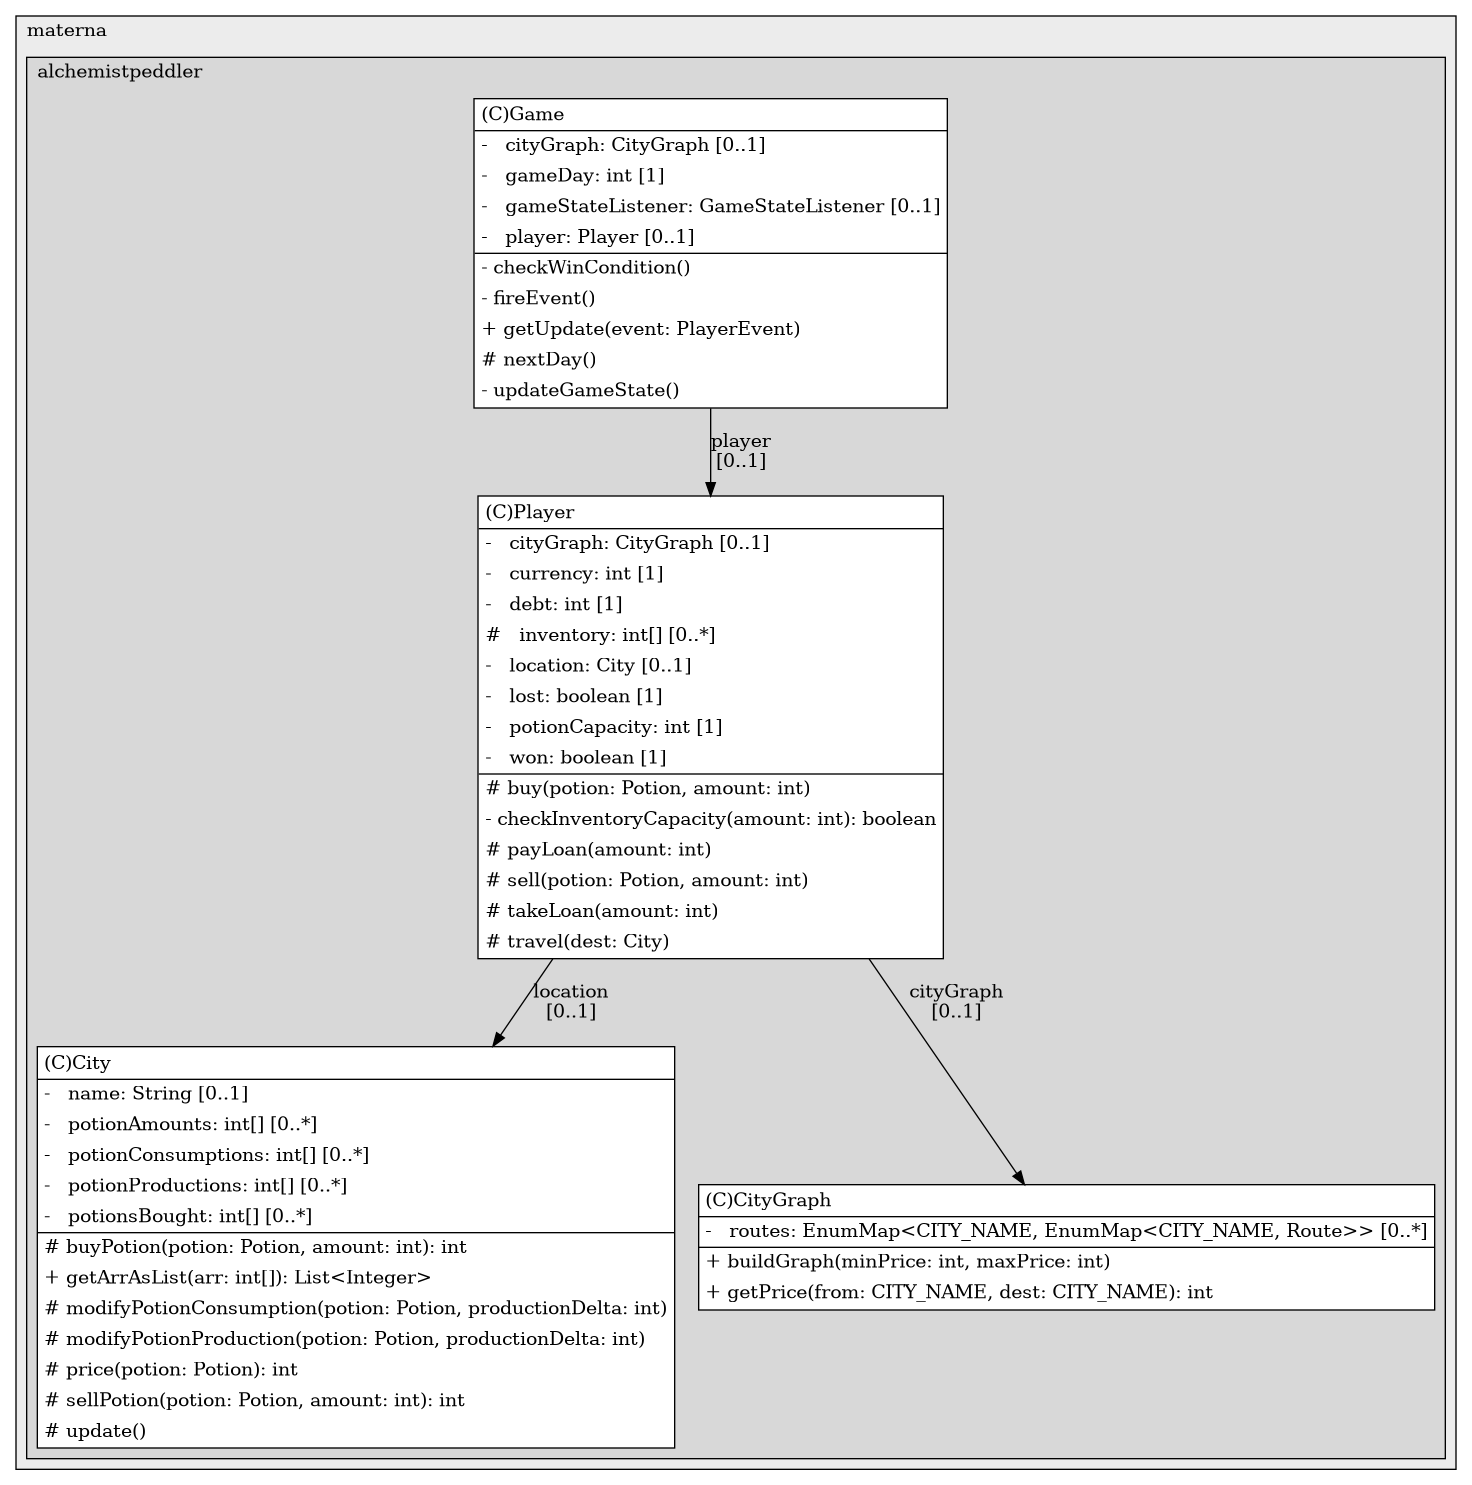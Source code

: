 @startuml

/' diagram meta data start
config=StructureConfiguration;
{
  "projectClassification": {
    "searchMode": "OpenProject", // OpenProject, AllProjects
    "includedProjects": "",
    "pathEndKeywords": "*.impl",
    "isClientPath": "",
    "isClientName": "",
    "isTestPath": "",
    "isTestName": "",
    "isMappingPath": "",
    "isMappingName": "",
    "isDataAccessPath": "",
    "isDataAccessName": "",
    "isDataStructurePath": "",
    "isDataStructureName": "",
    "isInterfaceStructuresPath": "",
    "isInterfaceStructuresName": "",
    "isEntryPointPath": "",
    "isEntryPointName": "",
    "treatFinalFieldsAsMandatory": false
  },
  "graphRestriction": {
    "classPackageExcludeFilter": "",
    "classPackageIncludeFilter": "",
    "classNameExcludeFilter": "",
    "classNameIncludeFilter": "",
    "methodNameExcludeFilter": "",
    "methodNameIncludeFilter": "",
    "removeByInheritance": "", // inheritance/annotation based filtering is done in a second step
    "removeByAnnotation": "",
    "removeByClassPackage": "", // cleanup the graph after inheritance/annotation based filtering is done
    "removeByClassName": "",
    "cutMappings": false,
    "cutEnum": true,
    "cutTests": true,
    "cutClient": true,
    "cutDataAccess": true,
    "cutInterfaceStructures": true,
    "cutDataStructures": true,
    "cutGetterAndSetter": true,
    "cutConstructors": true
  },
  "graphTraversal": {
    "forwardDepth": 1,
    "backwardDepth": 1,
    "classPackageExcludeFilter": "",
    "classPackageIncludeFilter": "",
    "classNameExcludeFilter": "",
    "classNameIncludeFilter": "",
    "methodNameExcludeFilter": "",
    "methodNameIncludeFilter": "",
    "hideMappings": false,
    "hideDataStructures": false,
    "hidePrivateMethods": true,
    "hideInterfaceCalls": true, // indirection: implementation -> interface (is hidden) -> implementation
    "onlyShowApplicationEntryPoints": false, // root node is included
    "useMethodCallsForStructureDiagram": "ForwardOnly" // ForwardOnly, BothDirections, No
  },
  "details": {
    "aggregation": "GroupByClass", // ByClass, GroupByClass, None
    "showClassGenericTypes": true,
    "showMethods": true,
    "showMethodParameterNames": true,
    "showMethodParameterTypes": true,
    "showMethodReturnType": true,
    "showPackageLevels": 2,
    "showDetailedClassStructure": true
  },
  "rootClass": "de.materna.alchemistpeddler.gamelogic.Player",
  "extensionCallbackMethod": "" // qualified.class.name#methodName - signature: public static String method(String)
}
diagram meta data end '/



digraph g {
    rankdir="TB"
    splines=polyline
    

'nodes 
subgraph cluster_840931456 { 
   	label=materna
	labeljust=l
	fillcolor="#ececec"
	style=filled
   
   subgraph cluster_1737524960 { 
   	label=alchemistpeddler
	labeljust=l
	fillcolor="#d8d8d8"
	style=filled
   
   City171409429[
	label=<<TABLE BORDER="1" CELLBORDER="0" CELLPADDING="4" CELLSPACING="0">
<TR><TD ALIGN="LEFT" >(C)City</TD></TR>
<HR/>
<TR><TD ALIGN="LEFT" >-   name: String [0..1]</TD></TR>
<TR><TD ALIGN="LEFT" >-   potionAmounts: int[] [0..*]</TD></TR>
<TR><TD ALIGN="LEFT" >-   potionConsumptions: int[] [0..*]</TD></TR>
<TR><TD ALIGN="LEFT" >-   potionProductions: int[] [0..*]</TD></TR>
<TR><TD ALIGN="LEFT" >-   potionsBought: int[] [0..*]</TD></TR>
<HR/>
<TR><TD ALIGN="LEFT" ># buyPotion(potion: Potion, amount: int): int</TD></TR>
<TR><TD ALIGN="LEFT" >+ getArrAsList(arr: int[]): List&lt;Integer&gt;</TD></TR>
<TR><TD ALIGN="LEFT" ># modifyPotionConsumption(potion: Potion, productionDelta: int)</TD></TR>
<TR><TD ALIGN="LEFT" ># modifyPotionProduction(potion: Potion, productionDelta: int)</TD></TR>
<TR><TD ALIGN="LEFT" ># price(potion: Potion): int</TD></TR>
<TR><TD ALIGN="LEFT" ># sellPotion(potion: Potion, amount: int): int</TD></TR>
<TR><TD ALIGN="LEFT" ># update()</TD></TR>
</TABLE>>
	style=filled
	margin=0
	shape=plaintext
	fillcolor="#FFFFFF"
];

CityGraph171409429[
	label=<<TABLE BORDER="1" CELLBORDER="0" CELLPADDING="4" CELLSPACING="0">
<TR><TD ALIGN="LEFT" >(C)CityGraph</TD></TR>
<HR/>
<TR><TD ALIGN="LEFT" >-   routes: EnumMap&lt;CITY_NAME, EnumMap&lt;CITY_NAME, Route&gt;&gt; [0..*]</TD></TR>
<HR/>
<TR><TD ALIGN="LEFT" >+ buildGraph(minPrice: int, maxPrice: int)</TD></TR>
<TR><TD ALIGN="LEFT" >+ getPrice(from: CITY_NAME, dest: CITY_NAME): int</TD></TR>
</TABLE>>
	style=filled
	margin=0
	shape=plaintext
	fillcolor="#FFFFFF"
];

Game171409429[
	label=<<TABLE BORDER="1" CELLBORDER="0" CELLPADDING="4" CELLSPACING="0">
<TR><TD ALIGN="LEFT" >(C)Game</TD></TR>
<HR/>
<TR><TD ALIGN="LEFT" >-   cityGraph: CityGraph [0..1]</TD></TR>
<TR><TD ALIGN="LEFT" >-   gameDay: int [1]</TD></TR>
<TR><TD ALIGN="LEFT" >-   gameStateListener: GameStateListener [0..1]</TD></TR>
<TR><TD ALIGN="LEFT" >-   player: Player [0..1]</TD></TR>
<HR/>
<TR><TD ALIGN="LEFT" >- checkWinCondition()</TD></TR>
<TR><TD ALIGN="LEFT" >- fireEvent()</TD></TR>
<TR><TD ALIGN="LEFT" >+ getUpdate(event: PlayerEvent)</TD></TR>
<TR><TD ALIGN="LEFT" ># nextDay()</TD></TR>
<TR><TD ALIGN="LEFT" >- updateGameState()</TD></TR>
</TABLE>>
	style=filled
	margin=0
	shape=plaintext
	fillcolor="#FFFFFF"
];

Player171409429[
	label=<<TABLE BORDER="1" CELLBORDER="0" CELLPADDING="4" CELLSPACING="0">
<TR><TD ALIGN="LEFT" >(C)Player</TD></TR>
<HR/>
<TR><TD ALIGN="LEFT" >-   cityGraph: CityGraph [0..1]</TD></TR>
<TR><TD ALIGN="LEFT" >-   currency: int [1]</TD></TR>
<TR><TD ALIGN="LEFT" >-   debt: int [1]</TD></TR>
<TR><TD ALIGN="LEFT" >#   inventory: int[] [0..*]</TD></TR>
<TR><TD ALIGN="LEFT" >-   location: City [0..1]</TD></TR>
<TR><TD ALIGN="LEFT" >-   lost: boolean [1]</TD></TR>
<TR><TD ALIGN="LEFT" >-   potionCapacity: int [1]</TD></TR>
<TR><TD ALIGN="LEFT" >-   won: boolean [1]</TD></TR>
<HR/>
<TR><TD ALIGN="LEFT" ># buy(potion: Potion, amount: int)</TD></TR>
<TR><TD ALIGN="LEFT" >- checkInventoryCapacity(amount: int): boolean</TD></TR>
<TR><TD ALIGN="LEFT" ># payLoan(amount: int)</TD></TR>
<TR><TD ALIGN="LEFT" ># sell(potion: Potion, amount: int)</TD></TR>
<TR><TD ALIGN="LEFT" ># takeLoan(amount: int)</TD></TR>
<TR><TD ALIGN="LEFT" ># travel(dest: City)</TD></TR>
</TABLE>>
	style=filled
	margin=0
	shape=plaintext
	fillcolor="#FFFFFF"
];
} 
} 

'edges    
Game171409429 -> Player171409429[label="player
[0..1]"];
Player171409429 -> City171409429[label="location
[0..1]"];
Player171409429 -> CityGraph171409429[label="cityGraph
[0..1]"];
    
}
@enduml